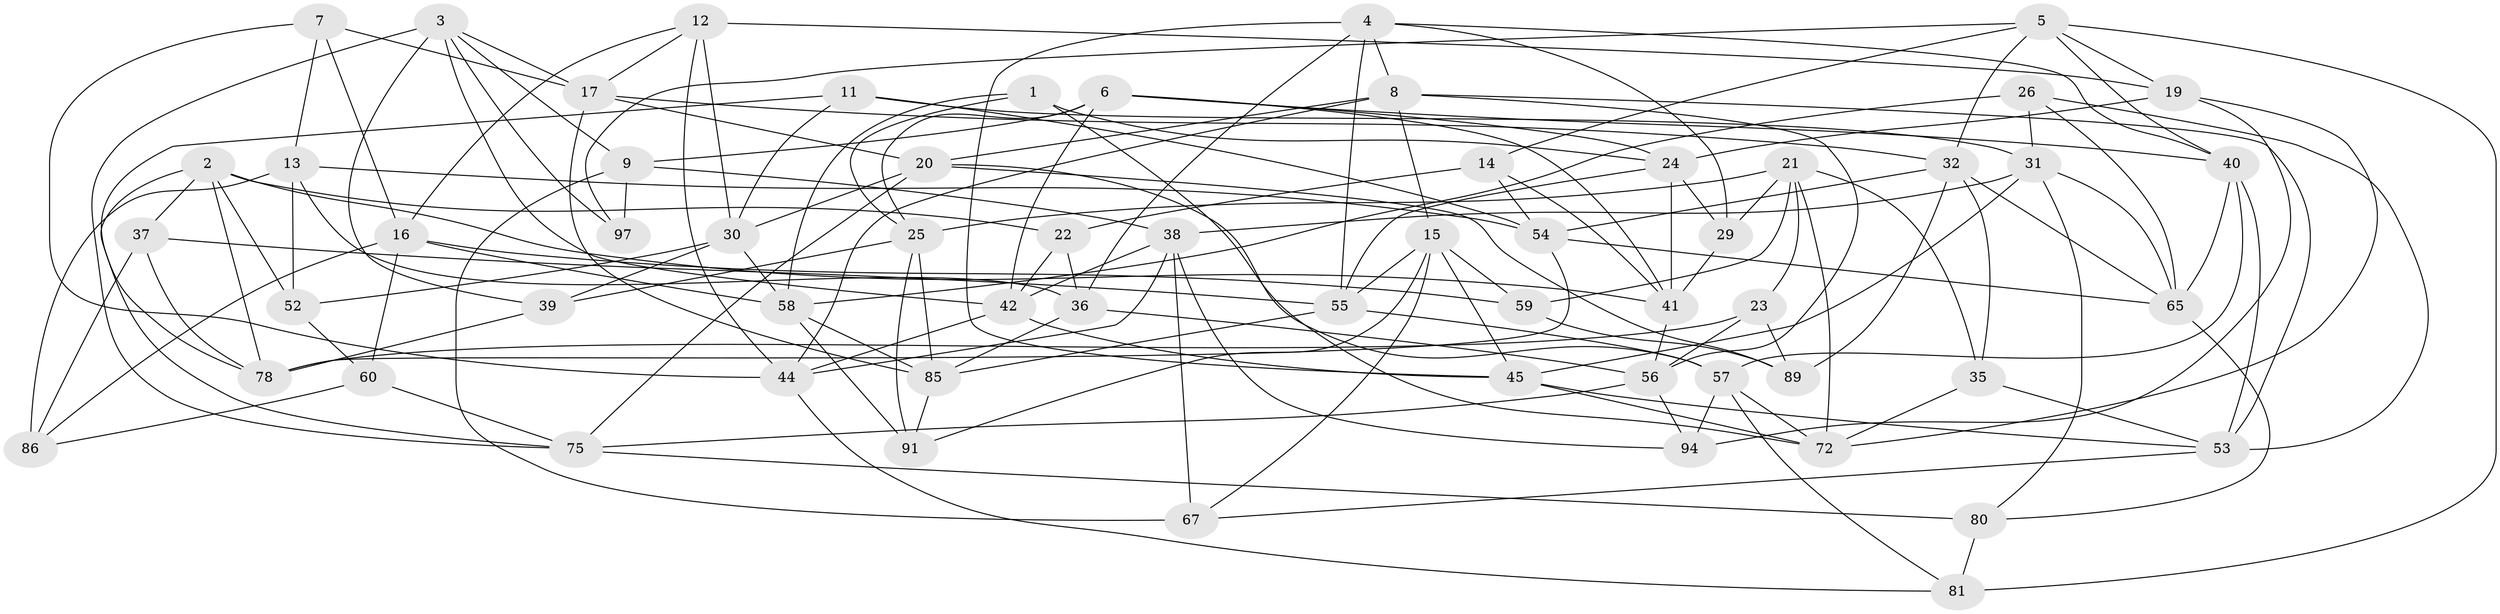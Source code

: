 // original degree distribution, {4: 1.0}
// Generated by graph-tools (version 1.1) at 2025/42/03/06/25 10:42:19]
// undirected, 60 vertices, 155 edges
graph export_dot {
graph [start="1"]
  node [color=gray90,style=filled];
  1;
  2 [super="+34"];
  3 [super="+48"];
  4 [super="+10"];
  5 [super="+88"];
  6 [super="+76"];
  7;
  8 [super="+27"];
  9 [super="+68"];
  11;
  12 [super="+51"];
  13 [super="+28"];
  14;
  15 [super="+62"];
  16 [super="+18"];
  17 [super="+43"];
  19 [super="+70"];
  20 [super="+96"];
  21 [super="+74"];
  22;
  23;
  24 [super="+73"];
  25 [super="+33"];
  26;
  29;
  30 [super="+69"];
  31 [super="+87"];
  32 [super="+50"];
  35;
  36 [super="+47"];
  37;
  38 [super="+83"];
  39;
  40 [super="+90"];
  41 [super="+61"];
  42 [super="+63"];
  44 [super="+49"];
  45 [super="+46"];
  52;
  53 [super="+71"];
  54 [super="+82"];
  55 [super="+64"];
  56 [super="+93"];
  57 [super="+84"];
  58 [super="+66"];
  59;
  60;
  65 [super="+77"];
  67;
  72 [super="+98"];
  75 [super="+79"];
  78 [super="+92"];
  80;
  81;
  85 [super="+95"];
  86;
  89;
  91;
  94;
  97;
  1 -- 25;
  1 -- 72;
  1 -- 58;
  1 -- 24;
  2 -- 37;
  2 -- 52;
  2 -- 78;
  2 -- 41;
  2 -- 22;
  2 -- 75;
  3 -- 97;
  3 -- 17;
  3 -- 42;
  3 -- 39;
  3 -- 9;
  3 -- 75;
  4 -- 40;
  4 -- 8;
  4 -- 45;
  4 -- 29;
  4 -- 36;
  4 -- 55;
  5 -- 81;
  5 -- 32;
  5 -- 19;
  5 -- 40;
  5 -- 97;
  5 -- 14;
  6 -- 25;
  6 -- 42;
  6 -- 9;
  6 -- 40;
  6 -- 41;
  6 -- 24;
  7 -- 16;
  7 -- 13;
  7 -- 44;
  7 -- 17;
  8 -- 20;
  8 -- 53;
  8 -- 15;
  8 -- 44;
  8 -- 56;
  9 -- 67;
  9 -- 97 [weight=2];
  9 -- 38;
  11 -- 54;
  11 -- 31;
  11 -- 78;
  11 -- 30;
  12 -- 19 [weight=2];
  12 -- 30;
  12 -- 16;
  12 -- 17;
  12 -- 44;
  13 -- 36 [weight=2];
  13 -- 86;
  13 -- 52;
  13 -- 54;
  14 -- 41;
  14 -- 22;
  14 -- 54;
  15 -- 67;
  15 -- 59;
  15 -- 91;
  15 -- 55;
  15 -- 45;
  16 -- 60;
  16 -- 59;
  16 -- 86;
  16 -- 58;
  17 -- 32;
  17 -- 85;
  17 -- 20;
  19 -- 24;
  19 -- 94;
  19 -- 72;
  20 -- 30;
  20 -- 57;
  20 -- 89;
  20 -- 75;
  21 -- 35;
  21 -- 25;
  21 -- 59;
  21 -- 72;
  21 -- 29;
  21 -- 23;
  22 -- 36;
  22 -- 42;
  23 -- 89;
  23 -- 78;
  23 -- 56;
  24 -- 55;
  24 -- 41;
  24 -- 29;
  25 -- 39;
  25 -- 91;
  25 -- 85;
  26 -- 65;
  26 -- 58;
  26 -- 31;
  26 -- 53;
  29 -- 41;
  30 -- 58;
  30 -- 52;
  30 -- 39;
  31 -- 38;
  31 -- 80;
  31 -- 65;
  31 -- 45;
  32 -- 35;
  32 -- 65;
  32 -- 89;
  32 -- 54;
  35 -- 53;
  35 -- 72;
  36 -- 56;
  36 -- 85;
  37 -- 86;
  37 -- 78;
  37 -- 55;
  38 -- 94;
  38 -- 67;
  38 -- 42;
  38 -- 44;
  39 -- 78;
  40 -- 53;
  40 -- 65;
  40 -- 57;
  41 -- 56;
  42 -- 45;
  42 -- 44;
  44 -- 81;
  45 -- 72;
  45 -- 53;
  52 -- 60;
  53 -- 67;
  54 -- 78;
  54 -- 65;
  55 -- 57;
  55 -- 85;
  56 -- 75;
  56 -- 94;
  57 -- 81;
  57 -- 72;
  57 -- 94;
  58 -- 85;
  58 -- 91;
  59 -- 89;
  60 -- 75;
  60 -- 86;
  65 -- 80;
  75 -- 80;
  80 -- 81;
  85 -- 91;
}
